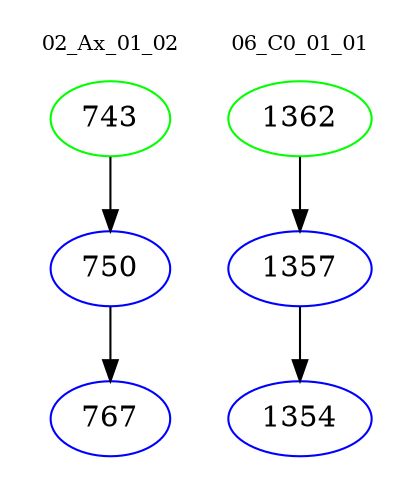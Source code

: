 digraph{
subgraph cluster_0 {
color = white
label = "02_Ax_01_02";
fontsize=10;
T0_743 [label="743", color="green"]
T0_743 -> T0_750 [color="black"]
T0_750 [label="750", color="blue"]
T0_750 -> T0_767 [color="black"]
T0_767 [label="767", color="blue"]
}
subgraph cluster_1 {
color = white
label = "06_C0_01_01";
fontsize=10;
T1_1362 [label="1362", color="green"]
T1_1362 -> T1_1357 [color="black"]
T1_1357 [label="1357", color="blue"]
T1_1357 -> T1_1354 [color="black"]
T1_1354 [label="1354", color="blue"]
}
}

